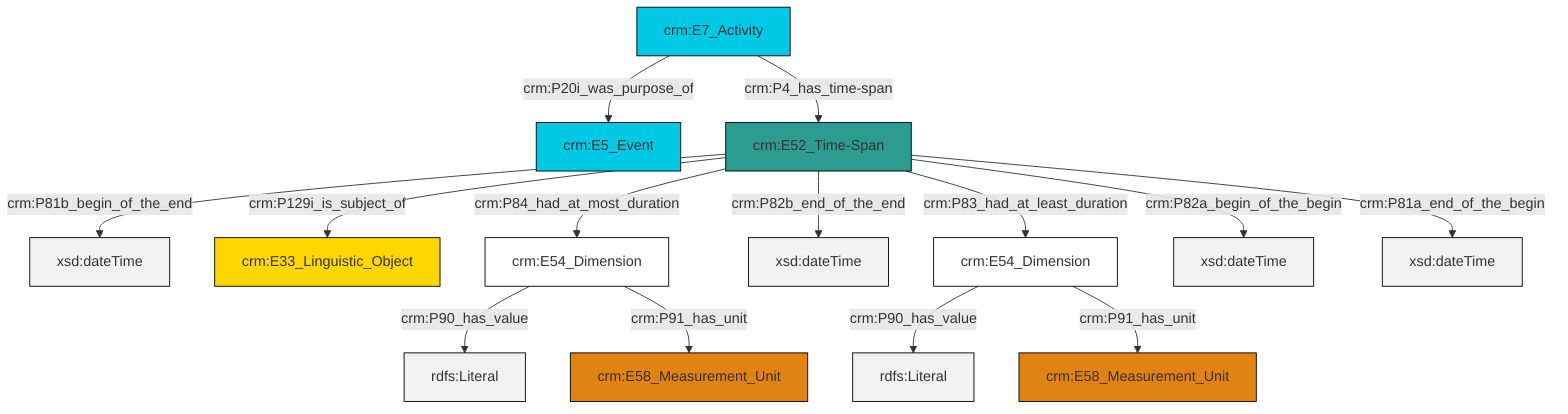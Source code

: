 graph TD
classDef Literal fill:#f2f2f2,stroke:#000000;
classDef CRM_Entity fill:#FFFFFF,stroke:#000000;
classDef Temporal_Entity fill:#00C9E6, stroke:#000000;
classDef Type fill:#E18312, stroke:#000000;
classDef Time-Span fill:#2C9C91, stroke:#000000;
classDef Appellation fill:#FFEB7F, stroke:#000000;
classDef Place fill:#008836, stroke:#000000;
classDef Persistent_Item fill:#B266B2, stroke:#000000;
classDef Conceptual_Object fill:#FFD700, stroke:#000000;
classDef Physical_Thing fill:#D2B48C, stroke:#000000;
classDef Actor fill:#f58aad, stroke:#000000;
classDef PC_Classes fill:#4ce600, stroke:#000000;
classDef Multi fill:#cccccc,stroke:#000000;

0["crm:E7_Activity"]:::Temporal_Entity -->|crm:P20i_was_purpose_of| 2["crm:E5_Event"]:::Temporal_Entity
3["crm:E52_Time-Span"]:::Time-Span -->|crm:P81b_begin_of_the_end| 4[xsd:dateTime]:::Literal
8["crm:E54_Dimension"]:::CRM_Entity -->|crm:P90_has_value| 9[rdfs:Literal]:::Literal
3["crm:E52_Time-Span"]:::Time-Span -->|crm:P82b_end_of_the_end| 10[xsd:dateTime]:::Literal
3["crm:E52_Time-Span"]:::Time-Span -->|crm:P84_had_at_most_duration| 8["crm:E54_Dimension"]:::CRM_Entity
12["crm:E54_Dimension"]:::CRM_Entity -->|crm:P90_has_value| 14[rdfs:Literal]:::Literal
3["crm:E52_Time-Span"]:::Time-Span -->|crm:P82a_begin_of_the_begin| 15[xsd:dateTime]:::Literal
3["crm:E52_Time-Span"]:::Time-Span -->|crm:P83_had_at_least_duration| 12["crm:E54_Dimension"]:::CRM_Entity
8["crm:E54_Dimension"]:::CRM_Entity -->|crm:P91_has_unit| 18["crm:E58_Measurement_Unit"]:::Type
3["crm:E52_Time-Span"]:::Time-Span -->|crm:P129i_is_subject_of| 6["crm:E33_Linguistic_Object"]:::Conceptual_Object
12["crm:E54_Dimension"]:::CRM_Entity -->|crm:P91_has_unit| 16["crm:E58_Measurement_Unit"]:::Type
3["crm:E52_Time-Span"]:::Time-Span -->|crm:P81a_end_of_the_begin| 20[xsd:dateTime]:::Literal
0["crm:E7_Activity"]:::Temporal_Entity -->|crm:P4_has_time-span| 3["crm:E52_Time-Span"]:::Time-Span